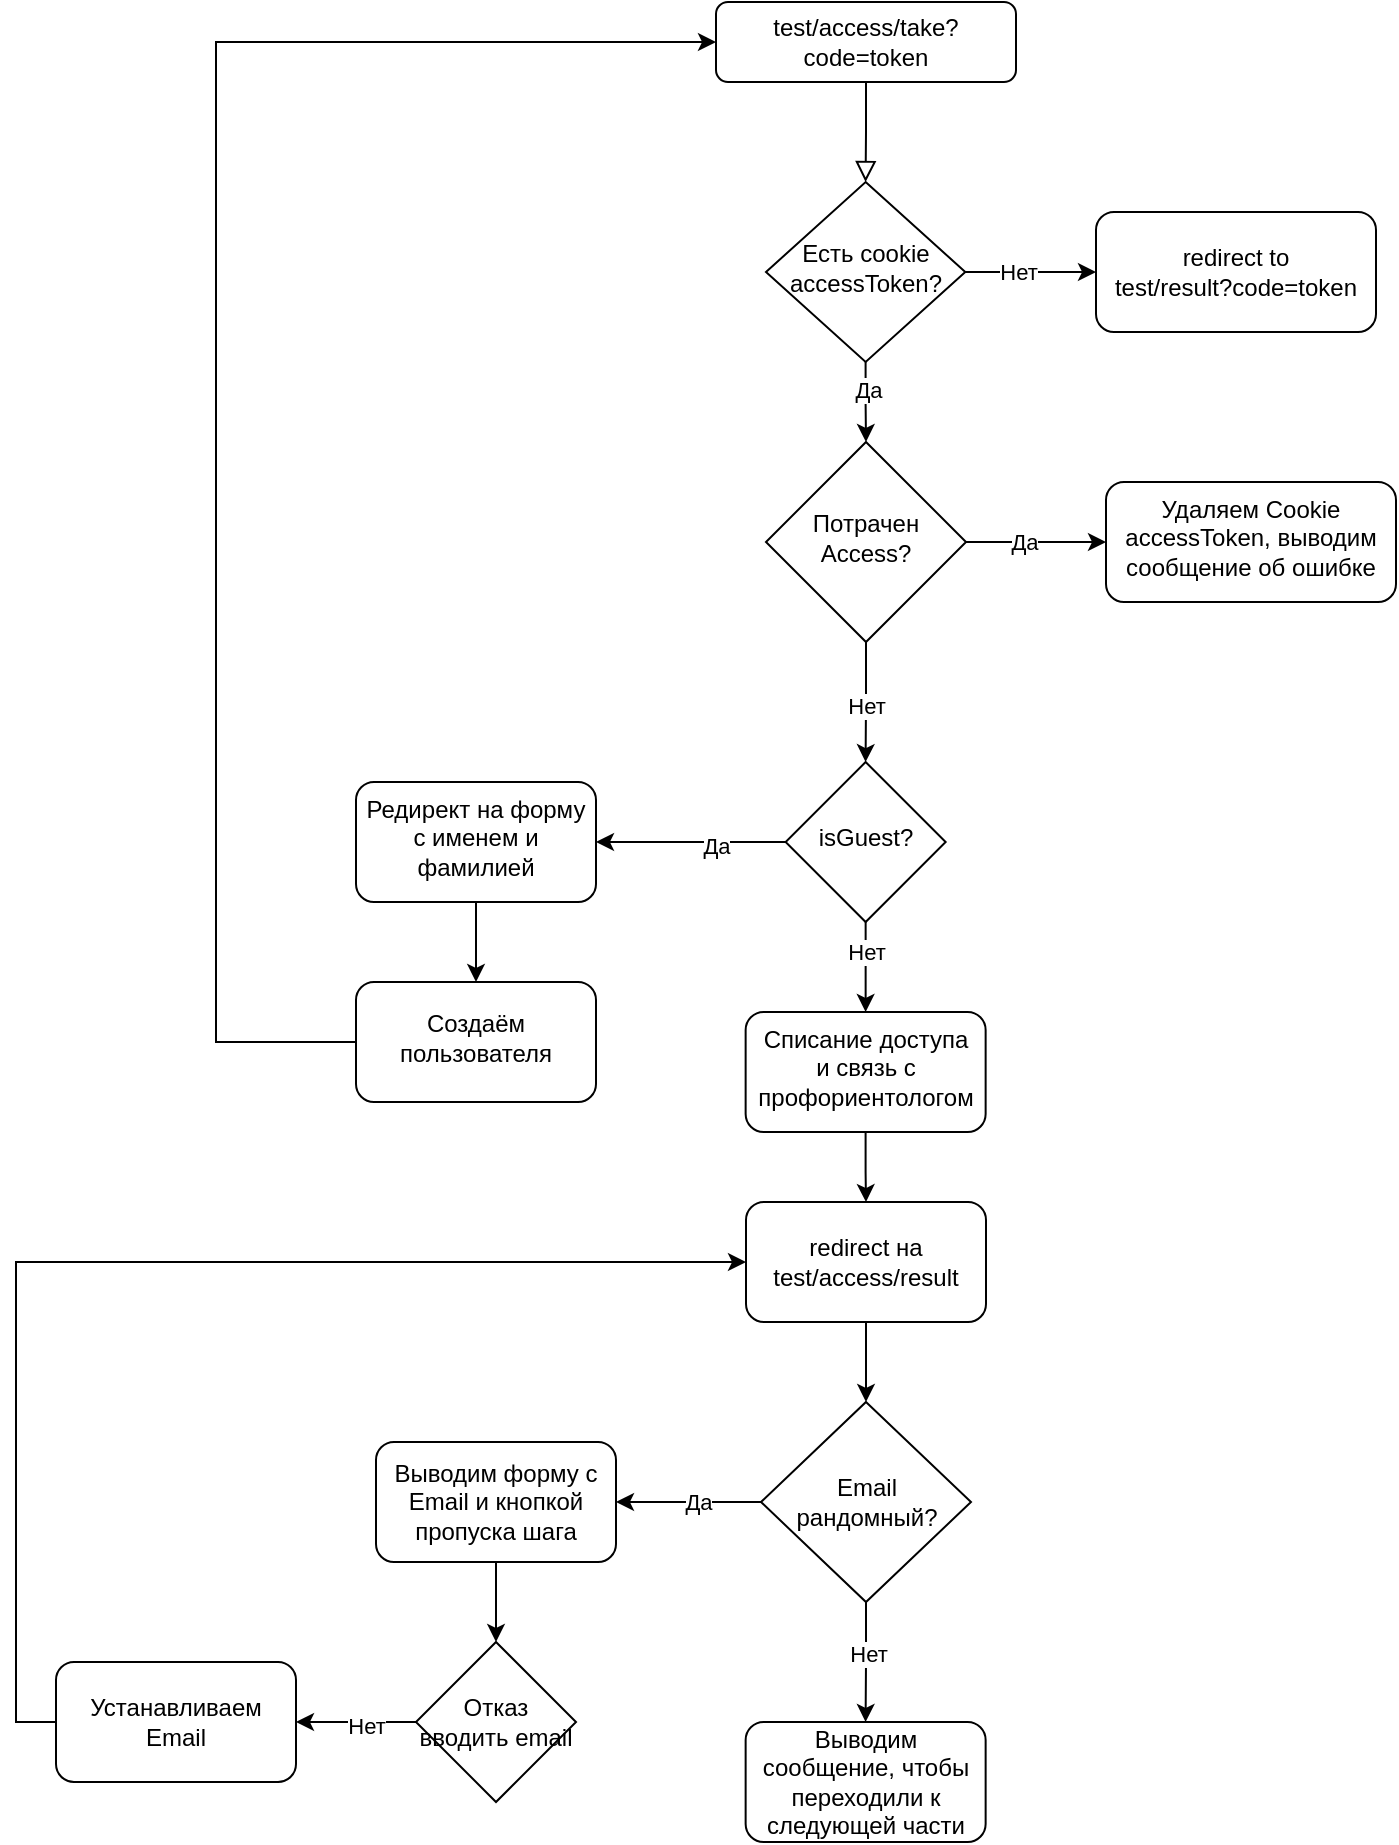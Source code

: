 <mxfile version="21.0.8" type="github">
  <diagram id="C5RBs43oDa-KdzZeNtuy" name="Page-1">
    <mxGraphModel dx="1357" dy="280" grid="1" gridSize="10" guides="1" tooltips="1" connect="1" arrows="1" fold="1" page="1" pageScale="1" pageWidth="827" pageHeight="1169" math="0" shadow="0">
      <root>
        <mxCell id="WIyWlLk6GJQsqaUBKTNV-0" />
        <mxCell id="WIyWlLk6GJQsqaUBKTNV-1" parent="WIyWlLk6GJQsqaUBKTNV-0" />
        <mxCell id="WIyWlLk6GJQsqaUBKTNV-2" value="" style="rounded=0;html=1;jettySize=auto;orthogonalLoop=1;fontSize=11;endArrow=block;endFill=0;endSize=8;strokeWidth=1;shadow=0;labelBackgroundColor=none;edgeStyle=orthogonalEdgeStyle;" parent="WIyWlLk6GJQsqaUBKTNV-1" source="WIyWlLk6GJQsqaUBKTNV-3" target="WIyWlLk6GJQsqaUBKTNV-6" edge="1">
          <mxGeometry relative="1" as="geometry" />
        </mxCell>
        <mxCell id="WIyWlLk6GJQsqaUBKTNV-3" value="test/access/take?code=token" style="rounded=1;whiteSpace=wrap;html=1;fontSize=12;glass=0;strokeWidth=1;shadow=0;" parent="WIyWlLk6GJQsqaUBKTNV-1" vertex="1">
          <mxGeometry x="160" y="80" width="150" height="40" as="geometry" />
        </mxCell>
        <mxCell id="BWST9lLjDUH9vXqFFpro-1" value="" style="edgeStyle=orthogonalEdgeStyle;rounded=0;orthogonalLoop=1;jettySize=auto;html=1;" edge="1" parent="WIyWlLk6GJQsqaUBKTNV-1" source="WIyWlLk6GJQsqaUBKTNV-6" target="BWST9lLjDUH9vXqFFpro-0">
          <mxGeometry relative="1" as="geometry" />
        </mxCell>
        <mxCell id="BWST9lLjDUH9vXqFFpro-2" value="Нет" style="edgeLabel;html=1;align=center;verticalAlign=middle;resizable=0;points=[];" vertex="1" connectable="0" parent="BWST9lLjDUH9vXqFFpro-1">
          <mxGeometry x="-0.184" relative="1" as="geometry">
            <mxPoint as="offset" />
          </mxGeometry>
        </mxCell>
        <mxCell id="BWST9lLjDUH9vXqFFpro-18" value="" style="edgeStyle=orthogonalEdgeStyle;rounded=0;orthogonalLoop=1;jettySize=auto;html=1;" edge="1" parent="WIyWlLk6GJQsqaUBKTNV-1" source="WIyWlLk6GJQsqaUBKTNV-6" target="WIyWlLk6GJQsqaUBKTNV-10">
          <mxGeometry relative="1" as="geometry" />
        </mxCell>
        <mxCell id="BWST9lLjDUH9vXqFFpro-19" value="Да" style="edgeLabel;html=1;align=center;verticalAlign=middle;resizable=0;points=[];" vertex="1" connectable="0" parent="BWST9lLjDUH9vXqFFpro-18">
          <mxGeometry x="-0.318" y="1" relative="1" as="geometry">
            <mxPoint as="offset" />
          </mxGeometry>
        </mxCell>
        <mxCell id="WIyWlLk6GJQsqaUBKTNV-6" value="Есть cookie accessToken?" style="rhombus;whiteSpace=wrap;html=1;shadow=0;fontFamily=Helvetica;fontSize=12;align=center;strokeWidth=1;spacing=6;spacingTop=-4;" parent="WIyWlLk6GJQsqaUBKTNV-1" vertex="1">
          <mxGeometry x="185" y="170" width="99.64" height="90" as="geometry" />
        </mxCell>
        <mxCell id="BWST9lLjDUH9vXqFFpro-7" value="" style="edgeStyle=orthogonalEdgeStyle;rounded=0;orthogonalLoop=1;jettySize=auto;html=1;" edge="1" parent="WIyWlLk6GJQsqaUBKTNV-1" source="WIyWlLk6GJQsqaUBKTNV-10" target="BWST9lLjDUH9vXqFFpro-6">
          <mxGeometry relative="1" as="geometry" />
        </mxCell>
        <mxCell id="BWST9lLjDUH9vXqFFpro-8" value="Да" style="edgeLabel;html=1;align=center;verticalAlign=middle;resizable=0;points=[];" vertex="1" connectable="0" parent="BWST9lLjDUH9vXqFFpro-7">
          <mxGeometry x="-0.189" relative="1" as="geometry">
            <mxPoint as="offset" />
          </mxGeometry>
        </mxCell>
        <mxCell id="BWST9lLjDUH9vXqFFpro-10" value="" style="edgeStyle=orthogonalEdgeStyle;rounded=0;orthogonalLoop=1;jettySize=auto;html=1;" edge="1" parent="WIyWlLk6GJQsqaUBKTNV-1" source="WIyWlLk6GJQsqaUBKTNV-10" target="BWST9lLjDUH9vXqFFpro-9">
          <mxGeometry relative="1" as="geometry" />
        </mxCell>
        <mxCell id="BWST9lLjDUH9vXqFFpro-11" value="Нет" style="edgeLabel;html=1;align=center;verticalAlign=middle;resizable=0;points=[];" vertex="1" connectable="0" parent="BWST9lLjDUH9vXqFFpro-10">
          <mxGeometry x="0.056" relative="1" as="geometry">
            <mxPoint as="offset" />
          </mxGeometry>
        </mxCell>
        <mxCell id="WIyWlLk6GJQsqaUBKTNV-10" value="Потрачен Access?" style="rhombus;whiteSpace=wrap;html=1;shadow=0;fontFamily=Helvetica;fontSize=12;align=center;strokeWidth=1;spacing=6;spacingTop=-4;" parent="WIyWlLk6GJQsqaUBKTNV-1" vertex="1">
          <mxGeometry x="185" y="300" width="100" height="100" as="geometry" />
        </mxCell>
        <mxCell id="BWST9lLjDUH9vXqFFpro-0" value="redirect to&lt;br&gt;test/result?code=token" style="rounded=1;whiteSpace=wrap;html=1;" vertex="1" parent="WIyWlLk6GJQsqaUBKTNV-1">
          <mxGeometry x="350" y="185" width="140" height="60" as="geometry" />
        </mxCell>
        <mxCell id="BWST9lLjDUH9vXqFFpro-6" value="Удаляем Cookie accessToken, выводим сообщение об ошибке" style="rounded=1;whiteSpace=wrap;html=1;shadow=0;strokeWidth=1;spacing=6;spacingTop=-4;" vertex="1" parent="WIyWlLk6GJQsqaUBKTNV-1">
          <mxGeometry x="355" y="320" width="145" height="60" as="geometry" />
        </mxCell>
        <mxCell id="BWST9lLjDUH9vXqFFpro-16" value="" style="edgeStyle=orthogonalEdgeStyle;rounded=0;orthogonalLoop=1;jettySize=auto;html=1;" edge="1" parent="WIyWlLk6GJQsqaUBKTNV-1" source="BWST9lLjDUH9vXqFFpro-9" target="BWST9lLjDUH9vXqFFpro-15">
          <mxGeometry relative="1" as="geometry" />
        </mxCell>
        <mxCell id="BWST9lLjDUH9vXqFFpro-17" value="Да" style="edgeLabel;html=1;align=center;verticalAlign=middle;resizable=0;points=[];" vertex="1" connectable="0" parent="BWST9lLjDUH9vXqFFpro-16">
          <mxGeometry x="-0.262" y="2" relative="1" as="geometry">
            <mxPoint as="offset" />
          </mxGeometry>
        </mxCell>
        <mxCell id="BWST9lLjDUH9vXqFFpro-24" value="" style="edgeStyle=orthogonalEdgeStyle;rounded=0;orthogonalLoop=1;jettySize=auto;html=1;" edge="1" parent="WIyWlLk6GJQsqaUBKTNV-1" source="BWST9lLjDUH9vXqFFpro-9" target="BWST9lLjDUH9vXqFFpro-22">
          <mxGeometry relative="1" as="geometry" />
        </mxCell>
        <mxCell id="BWST9lLjDUH9vXqFFpro-25" value="Нет" style="edgeLabel;html=1;align=center;verticalAlign=middle;resizable=0;points=[];" vertex="1" connectable="0" parent="BWST9lLjDUH9vXqFFpro-24">
          <mxGeometry x="-0.344" relative="1" as="geometry">
            <mxPoint as="offset" />
          </mxGeometry>
        </mxCell>
        <mxCell id="BWST9lLjDUH9vXqFFpro-9" value="isGuest?" style="rhombus;whiteSpace=wrap;html=1;shadow=0;strokeWidth=1;spacing=6;spacingTop=-4;" vertex="1" parent="WIyWlLk6GJQsqaUBKTNV-1">
          <mxGeometry x="194.82" y="460" width="80" height="80" as="geometry" />
        </mxCell>
        <mxCell id="BWST9lLjDUH9vXqFFpro-21" value="" style="edgeStyle=orthogonalEdgeStyle;rounded=0;orthogonalLoop=1;jettySize=auto;html=1;" edge="1" parent="WIyWlLk6GJQsqaUBKTNV-1" source="BWST9lLjDUH9vXqFFpro-15" target="BWST9lLjDUH9vXqFFpro-20">
          <mxGeometry relative="1" as="geometry" />
        </mxCell>
        <mxCell id="BWST9lLjDUH9vXqFFpro-15" value="Редирект на форму с именем и фамилией" style="rounded=1;whiteSpace=wrap;html=1;shadow=0;strokeWidth=1;spacing=6;spacingTop=-4;" vertex="1" parent="WIyWlLk6GJQsqaUBKTNV-1">
          <mxGeometry x="-20.0" y="470" width="120" height="60" as="geometry" />
        </mxCell>
        <mxCell id="BWST9lLjDUH9vXqFFpro-28" style="edgeStyle=orthogonalEdgeStyle;rounded=0;orthogonalLoop=1;jettySize=auto;html=1;exitX=0;exitY=0.25;exitDx=0;exitDy=0;entryX=0;entryY=0.5;entryDx=0;entryDy=0;" edge="1" parent="WIyWlLk6GJQsqaUBKTNV-1" source="BWST9lLjDUH9vXqFFpro-20" target="WIyWlLk6GJQsqaUBKTNV-3">
          <mxGeometry relative="1" as="geometry">
            <mxPoint x="-30" y="100" as="targetPoint" />
            <Array as="points">
              <mxPoint x="15" y="585" />
              <mxPoint x="15" y="600" />
              <mxPoint x="-90" y="600" />
              <mxPoint x="-90" y="100" />
            </Array>
          </mxGeometry>
        </mxCell>
        <mxCell id="BWST9lLjDUH9vXqFFpro-20" value="Создаём пользователя" style="rounded=1;whiteSpace=wrap;html=1;shadow=0;strokeWidth=1;spacing=6;spacingTop=-4;" vertex="1" parent="WIyWlLk6GJQsqaUBKTNV-1">
          <mxGeometry x="-20.0" y="570" width="120" height="60" as="geometry" />
        </mxCell>
        <mxCell id="BWST9lLjDUH9vXqFFpro-47" value="" style="edgeStyle=orthogonalEdgeStyle;rounded=0;orthogonalLoop=1;jettySize=auto;html=1;" edge="1" parent="WIyWlLk6GJQsqaUBKTNV-1" source="BWST9lLjDUH9vXqFFpro-22" target="BWST9lLjDUH9vXqFFpro-46">
          <mxGeometry relative="1" as="geometry" />
        </mxCell>
        <mxCell id="BWST9lLjDUH9vXqFFpro-22" value="Списание доступа и связь с профориентологом" style="rounded=1;whiteSpace=wrap;html=1;shadow=0;strokeWidth=1;spacing=6;spacingTop=-4;" vertex="1" parent="WIyWlLk6GJQsqaUBKTNV-1">
          <mxGeometry x="174.82" y="585" width="120" height="60" as="geometry" />
        </mxCell>
        <mxCell id="BWST9lLjDUH9vXqFFpro-36" value="" style="edgeStyle=orthogonalEdgeStyle;rounded=0;orthogonalLoop=1;jettySize=auto;html=1;" edge="1" parent="WIyWlLk6GJQsqaUBKTNV-1" source="BWST9lLjDUH9vXqFFpro-33" target="BWST9lLjDUH9vXqFFpro-35">
          <mxGeometry relative="1" as="geometry" />
        </mxCell>
        <mxCell id="BWST9lLjDUH9vXqFFpro-37" value="Да" style="edgeLabel;html=1;align=center;verticalAlign=middle;resizable=0;points=[];" vertex="1" connectable="0" parent="BWST9lLjDUH9vXqFFpro-36">
          <mxGeometry x="-0.113" relative="1" as="geometry">
            <mxPoint as="offset" />
          </mxGeometry>
        </mxCell>
        <mxCell id="BWST9lLjDUH9vXqFFpro-39" value="" style="edgeStyle=orthogonalEdgeStyle;rounded=0;orthogonalLoop=1;jettySize=auto;html=1;" edge="1" parent="WIyWlLk6GJQsqaUBKTNV-1" source="BWST9lLjDUH9vXqFFpro-33" target="BWST9lLjDUH9vXqFFpro-38">
          <mxGeometry relative="1" as="geometry" />
        </mxCell>
        <mxCell id="BWST9lLjDUH9vXqFFpro-40" value="Нет" style="edgeLabel;html=1;align=center;verticalAlign=middle;resizable=0;points=[];" vertex="1" connectable="0" parent="BWST9lLjDUH9vXqFFpro-39">
          <mxGeometry x="-0.131" y="1" relative="1" as="geometry">
            <mxPoint as="offset" />
          </mxGeometry>
        </mxCell>
        <mxCell id="BWST9lLjDUH9vXqFFpro-33" value="Email рандомный?" style="rhombus;whiteSpace=wrap;html=1;" vertex="1" parent="WIyWlLk6GJQsqaUBKTNV-1">
          <mxGeometry x="182.5" y="780" width="105" height="100" as="geometry" />
        </mxCell>
        <mxCell id="BWST9lLjDUH9vXqFFpro-42" value="" style="edgeStyle=orthogonalEdgeStyle;rounded=0;orthogonalLoop=1;jettySize=auto;html=1;" edge="1" parent="WIyWlLk6GJQsqaUBKTNV-1" source="BWST9lLjDUH9vXqFFpro-35" target="BWST9lLjDUH9vXqFFpro-41">
          <mxGeometry relative="1" as="geometry" />
        </mxCell>
        <mxCell id="BWST9lLjDUH9vXqFFpro-35" value="Выводим форму с Email и кнопкой пропуска шага" style="rounded=1;whiteSpace=wrap;html=1;" vertex="1" parent="WIyWlLk6GJQsqaUBKTNV-1">
          <mxGeometry x="-10" y="800" width="120" height="60" as="geometry" />
        </mxCell>
        <mxCell id="BWST9lLjDUH9vXqFFpro-38" value="Выводим сообщение, чтобы переходили к следующей части" style="rounded=1;whiteSpace=wrap;html=1;" vertex="1" parent="WIyWlLk6GJQsqaUBKTNV-1">
          <mxGeometry x="174.82" y="940" width="120" height="60" as="geometry" />
        </mxCell>
        <mxCell id="BWST9lLjDUH9vXqFFpro-44" value="" style="edgeStyle=orthogonalEdgeStyle;rounded=0;orthogonalLoop=1;jettySize=auto;html=1;" edge="1" parent="WIyWlLk6GJQsqaUBKTNV-1" source="BWST9lLjDUH9vXqFFpro-41" target="BWST9lLjDUH9vXqFFpro-43">
          <mxGeometry relative="1" as="geometry" />
        </mxCell>
        <mxCell id="BWST9lLjDUH9vXqFFpro-45" value="Нет" style="edgeLabel;html=1;align=center;verticalAlign=middle;resizable=0;points=[];" vertex="1" connectable="0" parent="BWST9lLjDUH9vXqFFpro-44">
          <mxGeometry x="-0.144" y="2" relative="1" as="geometry">
            <mxPoint as="offset" />
          </mxGeometry>
        </mxCell>
        <mxCell id="BWST9lLjDUH9vXqFFpro-41" value="Отказ вводить email" style="rhombus;whiteSpace=wrap;html=1;" vertex="1" parent="WIyWlLk6GJQsqaUBKTNV-1">
          <mxGeometry x="10" y="900" width="80" height="80" as="geometry" />
        </mxCell>
        <mxCell id="BWST9lLjDUH9vXqFFpro-49" style="edgeStyle=orthogonalEdgeStyle;rounded=0;orthogonalLoop=1;jettySize=auto;html=1;exitX=0;exitY=0.5;exitDx=0;exitDy=0;entryX=0;entryY=0.5;entryDx=0;entryDy=0;" edge="1" parent="WIyWlLk6GJQsqaUBKTNV-1" source="BWST9lLjDUH9vXqFFpro-43" target="BWST9lLjDUH9vXqFFpro-46">
          <mxGeometry relative="1" as="geometry" />
        </mxCell>
        <mxCell id="BWST9lLjDUH9vXqFFpro-43" value="Устанавливаем Email" style="rounded=1;whiteSpace=wrap;html=1;" vertex="1" parent="WIyWlLk6GJQsqaUBKTNV-1">
          <mxGeometry x="-170" y="910" width="120" height="60" as="geometry" />
        </mxCell>
        <mxCell id="BWST9lLjDUH9vXqFFpro-48" value="" style="edgeStyle=orthogonalEdgeStyle;rounded=0;orthogonalLoop=1;jettySize=auto;html=1;" edge="1" parent="WIyWlLk6GJQsqaUBKTNV-1" source="BWST9lLjDUH9vXqFFpro-46" target="BWST9lLjDUH9vXqFFpro-33">
          <mxGeometry relative="1" as="geometry" />
        </mxCell>
        <mxCell id="BWST9lLjDUH9vXqFFpro-46" value="redirect на test/access/result" style="rounded=1;whiteSpace=wrap;html=1;" vertex="1" parent="WIyWlLk6GJQsqaUBKTNV-1">
          <mxGeometry x="175" y="680" width="120" height="60" as="geometry" />
        </mxCell>
      </root>
    </mxGraphModel>
  </diagram>
</mxfile>
